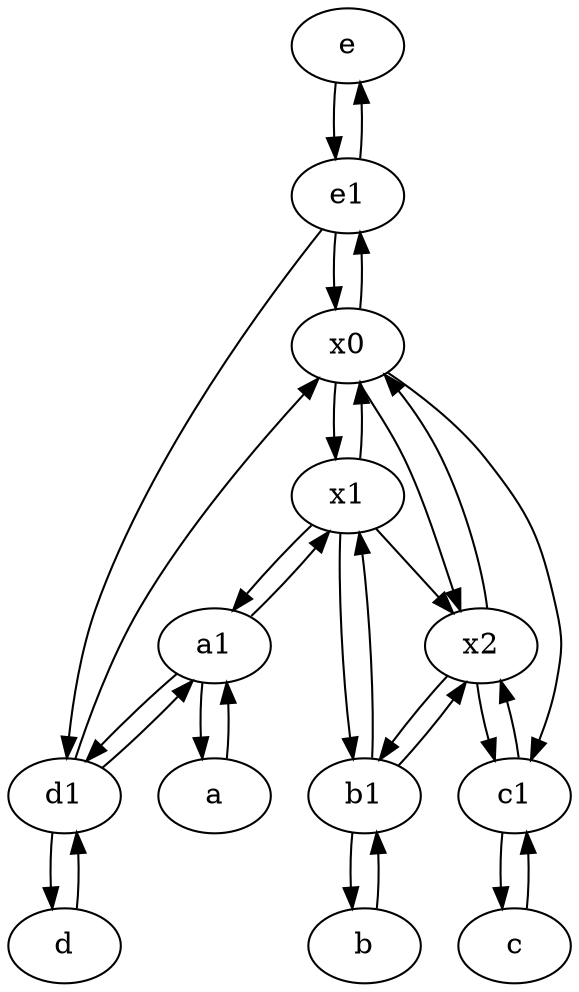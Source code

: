 digraph  {
	e [pos="30,50!"];
	d1 [pos="25,30!"];
	d [pos="20,30!"];
	a1 [pos="40,15!"];
	e1 [pos="25,45!"];
	x2;
	b1 [pos="45,20!"];
	c1 [pos="30,15!"];
	b [pos="50,20!"];
	a [pos="40,10!"];
	c [pos="20,10!"];
	x1;
	x0;
	b1 -> x2;
	e1 -> e;
	a -> a1;
	a1 -> d1;
	x2 -> x0;
	e1 -> d1;
	x0 -> x2;
	c -> c1;
	x0 -> c1;
	d -> d1;
	x1 -> a1;
	c1 -> x2;
	x2 -> b1;
	b -> b1;
	d1 -> x0;
	b1 -> b;
	x1 -> x0;
	a1 -> a;
	x1 -> b1;
	d1 -> a1;
	b1 -> x1;
	a1 -> x1;
	x0 -> e1;
	d1 -> d;
	x1 -> x2;
	c1 -> c;
	e -> e1;
	e1 -> x0;
	x2 -> c1;
	x0 -> x1;

	}